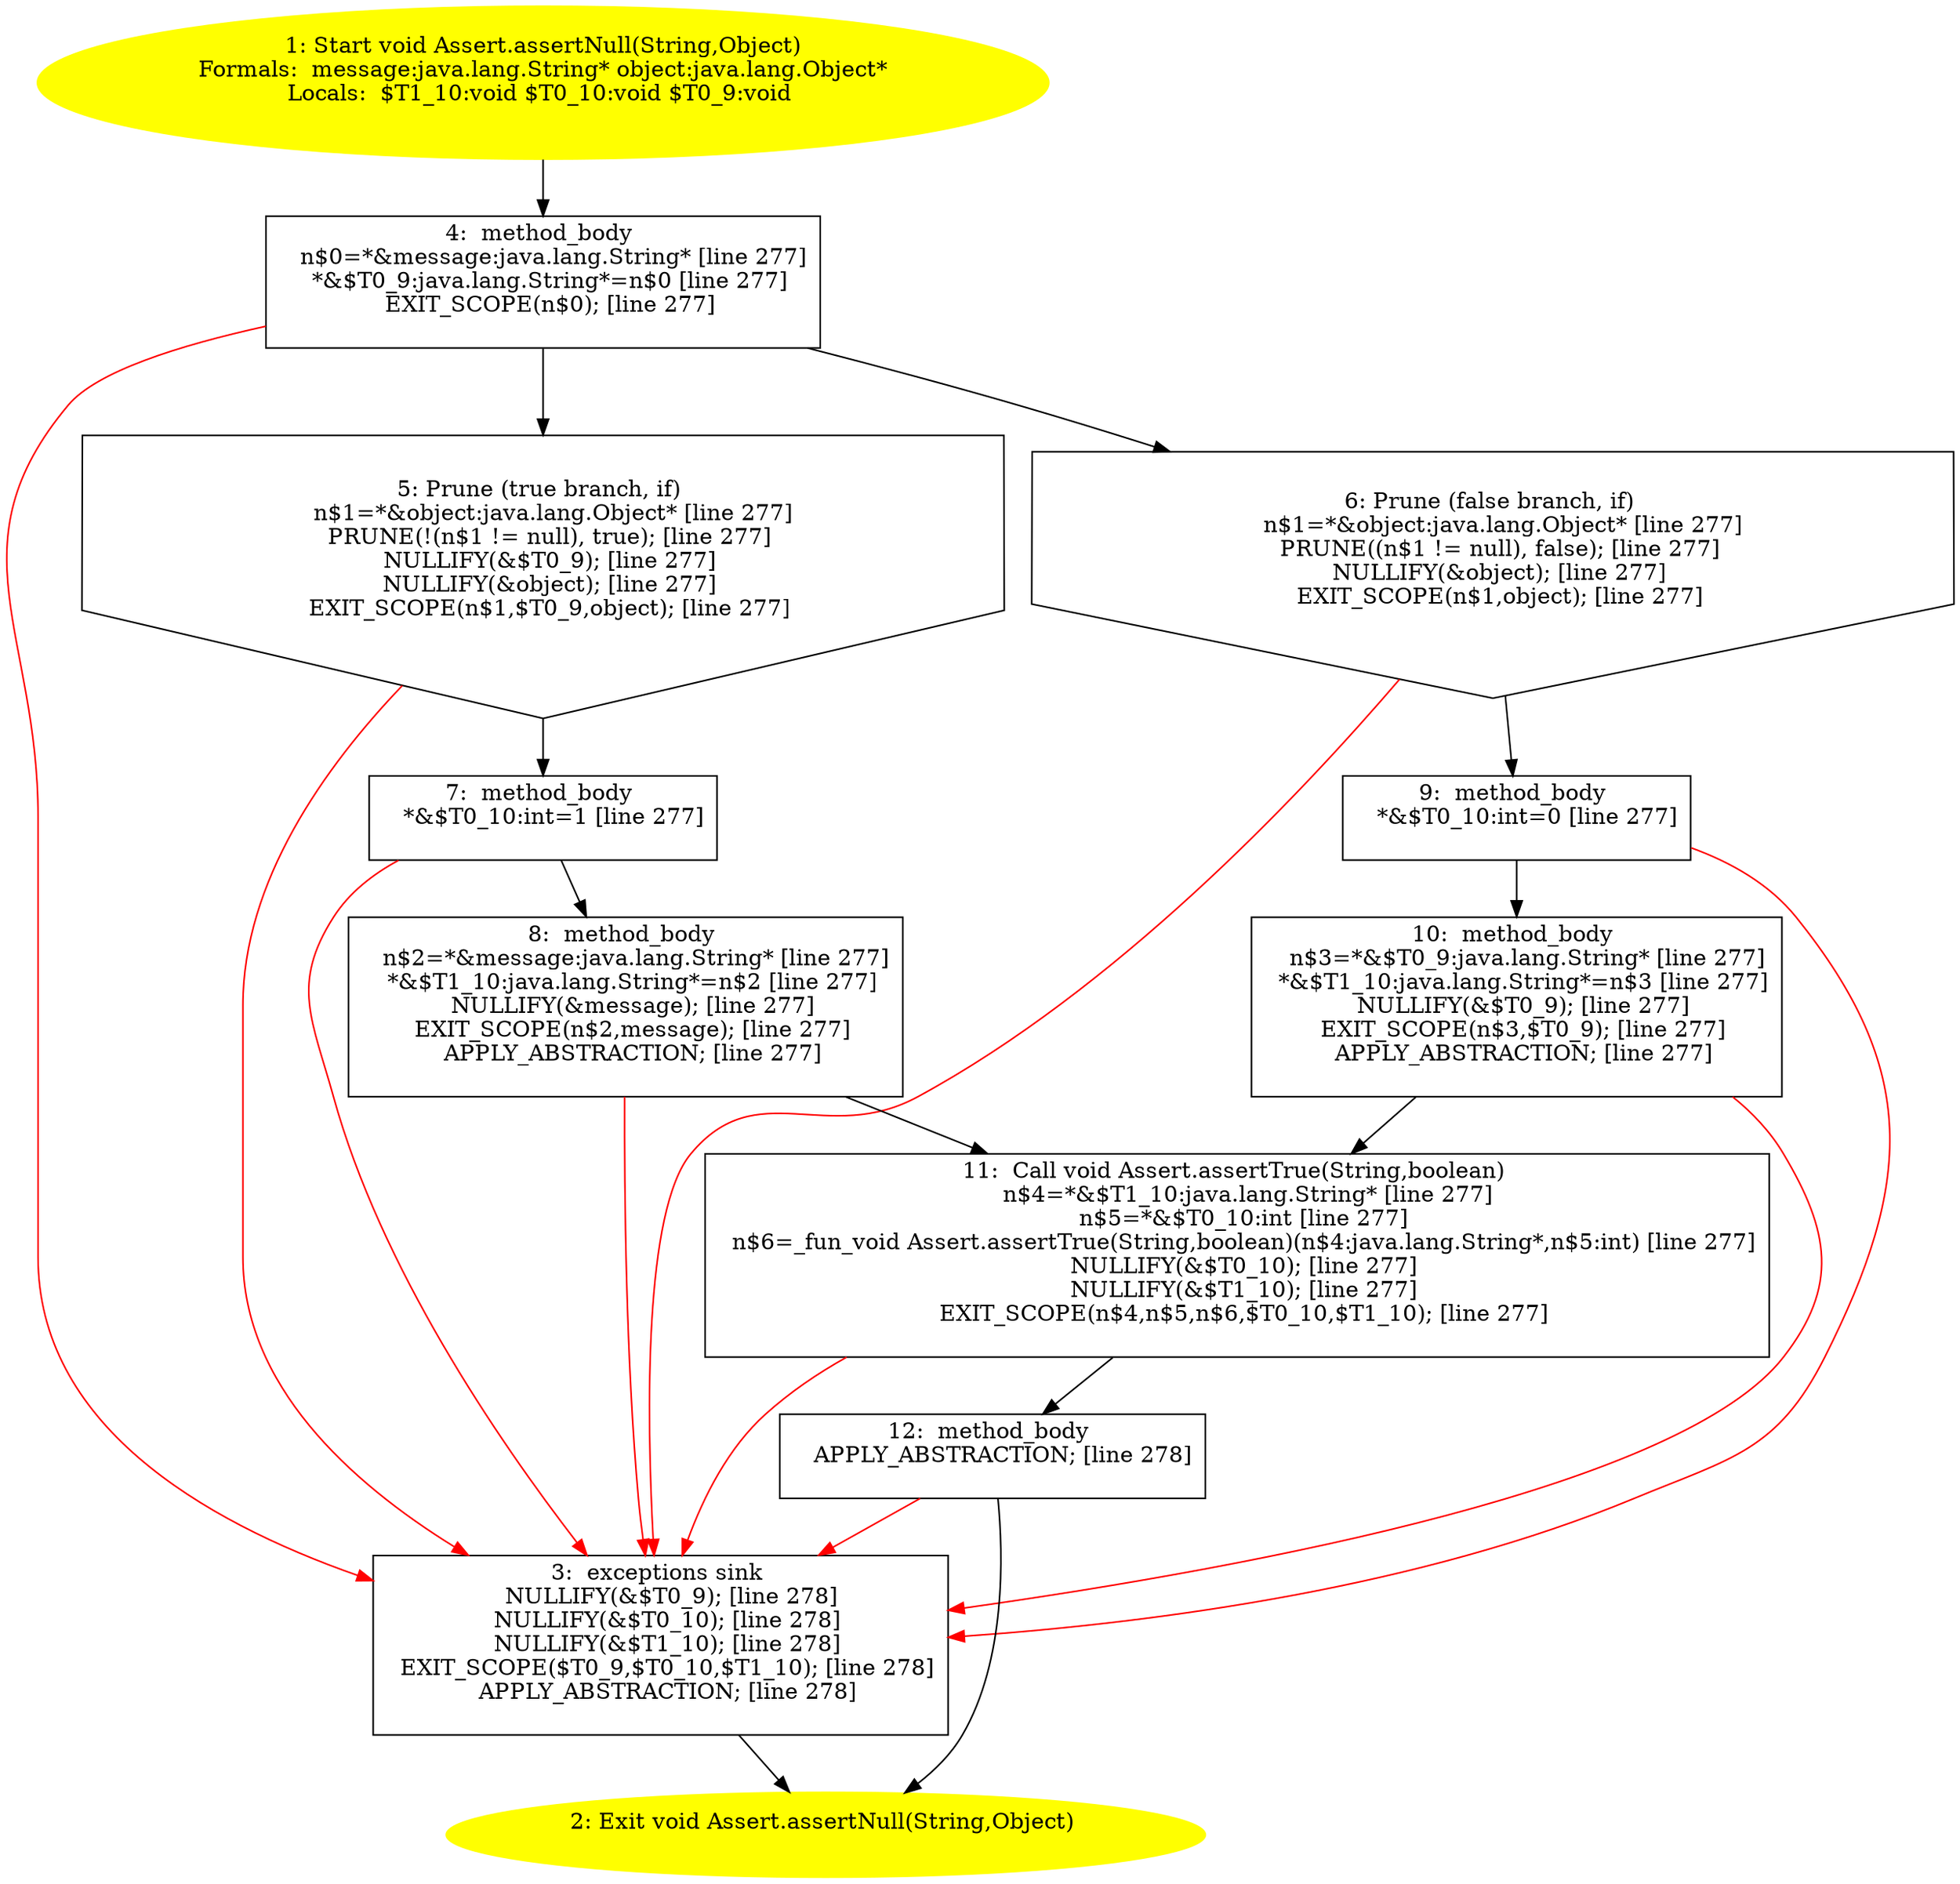 /* @generated */
digraph cfg {
"junit.framework.Assert.assertNull(java.lang.String,java.lang.Object):void.86998678b051eeca21abe9f1e9215dac_1" [label="1: Start void Assert.assertNull(String,Object)\nFormals:  message:java.lang.String* object:java.lang.Object*\nLocals:  $T1_10:void $T0_10:void $T0_9:void \n  " color=yellow style=filled]
	

	 "junit.framework.Assert.assertNull(java.lang.String,java.lang.Object):void.86998678b051eeca21abe9f1e9215dac_1" -> "junit.framework.Assert.assertNull(java.lang.String,java.lang.Object):void.86998678b051eeca21abe9f1e9215dac_4" ;
"junit.framework.Assert.assertNull(java.lang.String,java.lang.Object):void.86998678b051eeca21abe9f1e9215dac_2" [label="2: Exit void Assert.assertNull(String,Object) \n  " color=yellow style=filled]
	

"junit.framework.Assert.assertNull(java.lang.String,java.lang.Object):void.86998678b051eeca21abe9f1e9215dac_3" [label="3:  exceptions sink \n   NULLIFY(&$T0_9); [line 278]\n  NULLIFY(&$T0_10); [line 278]\n  NULLIFY(&$T1_10); [line 278]\n  EXIT_SCOPE($T0_9,$T0_10,$T1_10); [line 278]\n  APPLY_ABSTRACTION; [line 278]\n " shape="box"]
	

	 "junit.framework.Assert.assertNull(java.lang.String,java.lang.Object):void.86998678b051eeca21abe9f1e9215dac_3" -> "junit.framework.Assert.assertNull(java.lang.String,java.lang.Object):void.86998678b051eeca21abe9f1e9215dac_2" ;
"junit.framework.Assert.assertNull(java.lang.String,java.lang.Object):void.86998678b051eeca21abe9f1e9215dac_4" [label="4:  method_body \n   n$0=*&message:java.lang.String* [line 277]\n  *&$T0_9:java.lang.String*=n$0 [line 277]\n  EXIT_SCOPE(n$0); [line 277]\n " shape="box"]
	

	 "junit.framework.Assert.assertNull(java.lang.String,java.lang.Object):void.86998678b051eeca21abe9f1e9215dac_4" -> "junit.framework.Assert.assertNull(java.lang.String,java.lang.Object):void.86998678b051eeca21abe9f1e9215dac_5" ;
	 "junit.framework.Assert.assertNull(java.lang.String,java.lang.Object):void.86998678b051eeca21abe9f1e9215dac_4" -> "junit.framework.Assert.assertNull(java.lang.String,java.lang.Object):void.86998678b051eeca21abe9f1e9215dac_6" ;
	 "junit.framework.Assert.assertNull(java.lang.String,java.lang.Object):void.86998678b051eeca21abe9f1e9215dac_4" -> "junit.framework.Assert.assertNull(java.lang.String,java.lang.Object):void.86998678b051eeca21abe9f1e9215dac_3" [color="red" ];
"junit.framework.Assert.assertNull(java.lang.String,java.lang.Object):void.86998678b051eeca21abe9f1e9215dac_5" [label="5: Prune (true branch, if) \n   n$1=*&object:java.lang.Object* [line 277]\n  PRUNE(!(n$1 != null), true); [line 277]\n  NULLIFY(&$T0_9); [line 277]\n  NULLIFY(&object); [line 277]\n  EXIT_SCOPE(n$1,$T0_9,object); [line 277]\n " shape="invhouse"]
	

	 "junit.framework.Assert.assertNull(java.lang.String,java.lang.Object):void.86998678b051eeca21abe9f1e9215dac_5" -> "junit.framework.Assert.assertNull(java.lang.String,java.lang.Object):void.86998678b051eeca21abe9f1e9215dac_7" ;
	 "junit.framework.Assert.assertNull(java.lang.String,java.lang.Object):void.86998678b051eeca21abe9f1e9215dac_5" -> "junit.framework.Assert.assertNull(java.lang.String,java.lang.Object):void.86998678b051eeca21abe9f1e9215dac_3" [color="red" ];
"junit.framework.Assert.assertNull(java.lang.String,java.lang.Object):void.86998678b051eeca21abe9f1e9215dac_6" [label="6: Prune (false branch, if) \n   n$1=*&object:java.lang.Object* [line 277]\n  PRUNE((n$1 != null), false); [line 277]\n  NULLIFY(&object); [line 277]\n  EXIT_SCOPE(n$1,object); [line 277]\n " shape="invhouse"]
	

	 "junit.framework.Assert.assertNull(java.lang.String,java.lang.Object):void.86998678b051eeca21abe9f1e9215dac_6" -> "junit.framework.Assert.assertNull(java.lang.String,java.lang.Object):void.86998678b051eeca21abe9f1e9215dac_9" ;
	 "junit.framework.Assert.assertNull(java.lang.String,java.lang.Object):void.86998678b051eeca21abe9f1e9215dac_6" -> "junit.framework.Assert.assertNull(java.lang.String,java.lang.Object):void.86998678b051eeca21abe9f1e9215dac_3" [color="red" ];
"junit.framework.Assert.assertNull(java.lang.String,java.lang.Object):void.86998678b051eeca21abe9f1e9215dac_7" [label="7:  method_body \n   *&$T0_10:int=1 [line 277]\n " shape="box"]
	

	 "junit.framework.Assert.assertNull(java.lang.String,java.lang.Object):void.86998678b051eeca21abe9f1e9215dac_7" -> "junit.framework.Assert.assertNull(java.lang.String,java.lang.Object):void.86998678b051eeca21abe9f1e9215dac_8" ;
	 "junit.framework.Assert.assertNull(java.lang.String,java.lang.Object):void.86998678b051eeca21abe9f1e9215dac_7" -> "junit.framework.Assert.assertNull(java.lang.String,java.lang.Object):void.86998678b051eeca21abe9f1e9215dac_3" [color="red" ];
"junit.framework.Assert.assertNull(java.lang.String,java.lang.Object):void.86998678b051eeca21abe9f1e9215dac_8" [label="8:  method_body \n   n$2=*&message:java.lang.String* [line 277]\n  *&$T1_10:java.lang.String*=n$2 [line 277]\n  NULLIFY(&message); [line 277]\n  EXIT_SCOPE(n$2,message); [line 277]\n  APPLY_ABSTRACTION; [line 277]\n " shape="box"]
	

	 "junit.framework.Assert.assertNull(java.lang.String,java.lang.Object):void.86998678b051eeca21abe9f1e9215dac_8" -> "junit.framework.Assert.assertNull(java.lang.String,java.lang.Object):void.86998678b051eeca21abe9f1e9215dac_11" ;
	 "junit.framework.Assert.assertNull(java.lang.String,java.lang.Object):void.86998678b051eeca21abe9f1e9215dac_8" -> "junit.framework.Assert.assertNull(java.lang.String,java.lang.Object):void.86998678b051eeca21abe9f1e9215dac_3" [color="red" ];
"junit.framework.Assert.assertNull(java.lang.String,java.lang.Object):void.86998678b051eeca21abe9f1e9215dac_9" [label="9:  method_body \n   *&$T0_10:int=0 [line 277]\n " shape="box"]
	

	 "junit.framework.Assert.assertNull(java.lang.String,java.lang.Object):void.86998678b051eeca21abe9f1e9215dac_9" -> "junit.framework.Assert.assertNull(java.lang.String,java.lang.Object):void.86998678b051eeca21abe9f1e9215dac_10" ;
	 "junit.framework.Assert.assertNull(java.lang.String,java.lang.Object):void.86998678b051eeca21abe9f1e9215dac_9" -> "junit.framework.Assert.assertNull(java.lang.String,java.lang.Object):void.86998678b051eeca21abe9f1e9215dac_3" [color="red" ];
"junit.framework.Assert.assertNull(java.lang.String,java.lang.Object):void.86998678b051eeca21abe9f1e9215dac_10" [label="10:  method_body \n   n$3=*&$T0_9:java.lang.String* [line 277]\n  *&$T1_10:java.lang.String*=n$3 [line 277]\n  NULLIFY(&$T0_9); [line 277]\n  EXIT_SCOPE(n$3,$T0_9); [line 277]\n  APPLY_ABSTRACTION; [line 277]\n " shape="box"]
	

	 "junit.framework.Assert.assertNull(java.lang.String,java.lang.Object):void.86998678b051eeca21abe9f1e9215dac_10" -> "junit.framework.Assert.assertNull(java.lang.String,java.lang.Object):void.86998678b051eeca21abe9f1e9215dac_11" ;
	 "junit.framework.Assert.assertNull(java.lang.String,java.lang.Object):void.86998678b051eeca21abe9f1e9215dac_10" -> "junit.framework.Assert.assertNull(java.lang.String,java.lang.Object):void.86998678b051eeca21abe9f1e9215dac_3" [color="red" ];
"junit.framework.Assert.assertNull(java.lang.String,java.lang.Object):void.86998678b051eeca21abe9f1e9215dac_11" [label="11:  Call void Assert.assertTrue(String,boolean) \n   n$4=*&$T1_10:java.lang.String* [line 277]\n  n$5=*&$T0_10:int [line 277]\n  n$6=_fun_void Assert.assertTrue(String,boolean)(n$4:java.lang.String*,n$5:int) [line 277]\n  NULLIFY(&$T0_10); [line 277]\n  NULLIFY(&$T1_10); [line 277]\n  EXIT_SCOPE(n$4,n$5,n$6,$T0_10,$T1_10); [line 277]\n " shape="box"]
	

	 "junit.framework.Assert.assertNull(java.lang.String,java.lang.Object):void.86998678b051eeca21abe9f1e9215dac_11" -> "junit.framework.Assert.assertNull(java.lang.String,java.lang.Object):void.86998678b051eeca21abe9f1e9215dac_12" ;
	 "junit.framework.Assert.assertNull(java.lang.String,java.lang.Object):void.86998678b051eeca21abe9f1e9215dac_11" -> "junit.framework.Assert.assertNull(java.lang.String,java.lang.Object):void.86998678b051eeca21abe9f1e9215dac_3" [color="red" ];
"junit.framework.Assert.assertNull(java.lang.String,java.lang.Object):void.86998678b051eeca21abe9f1e9215dac_12" [label="12:  method_body \n   APPLY_ABSTRACTION; [line 278]\n " shape="box"]
	

	 "junit.framework.Assert.assertNull(java.lang.String,java.lang.Object):void.86998678b051eeca21abe9f1e9215dac_12" -> "junit.framework.Assert.assertNull(java.lang.String,java.lang.Object):void.86998678b051eeca21abe9f1e9215dac_2" ;
	 "junit.framework.Assert.assertNull(java.lang.String,java.lang.Object):void.86998678b051eeca21abe9f1e9215dac_12" -> "junit.framework.Assert.assertNull(java.lang.String,java.lang.Object):void.86998678b051eeca21abe9f1e9215dac_3" [color="red" ];
}

